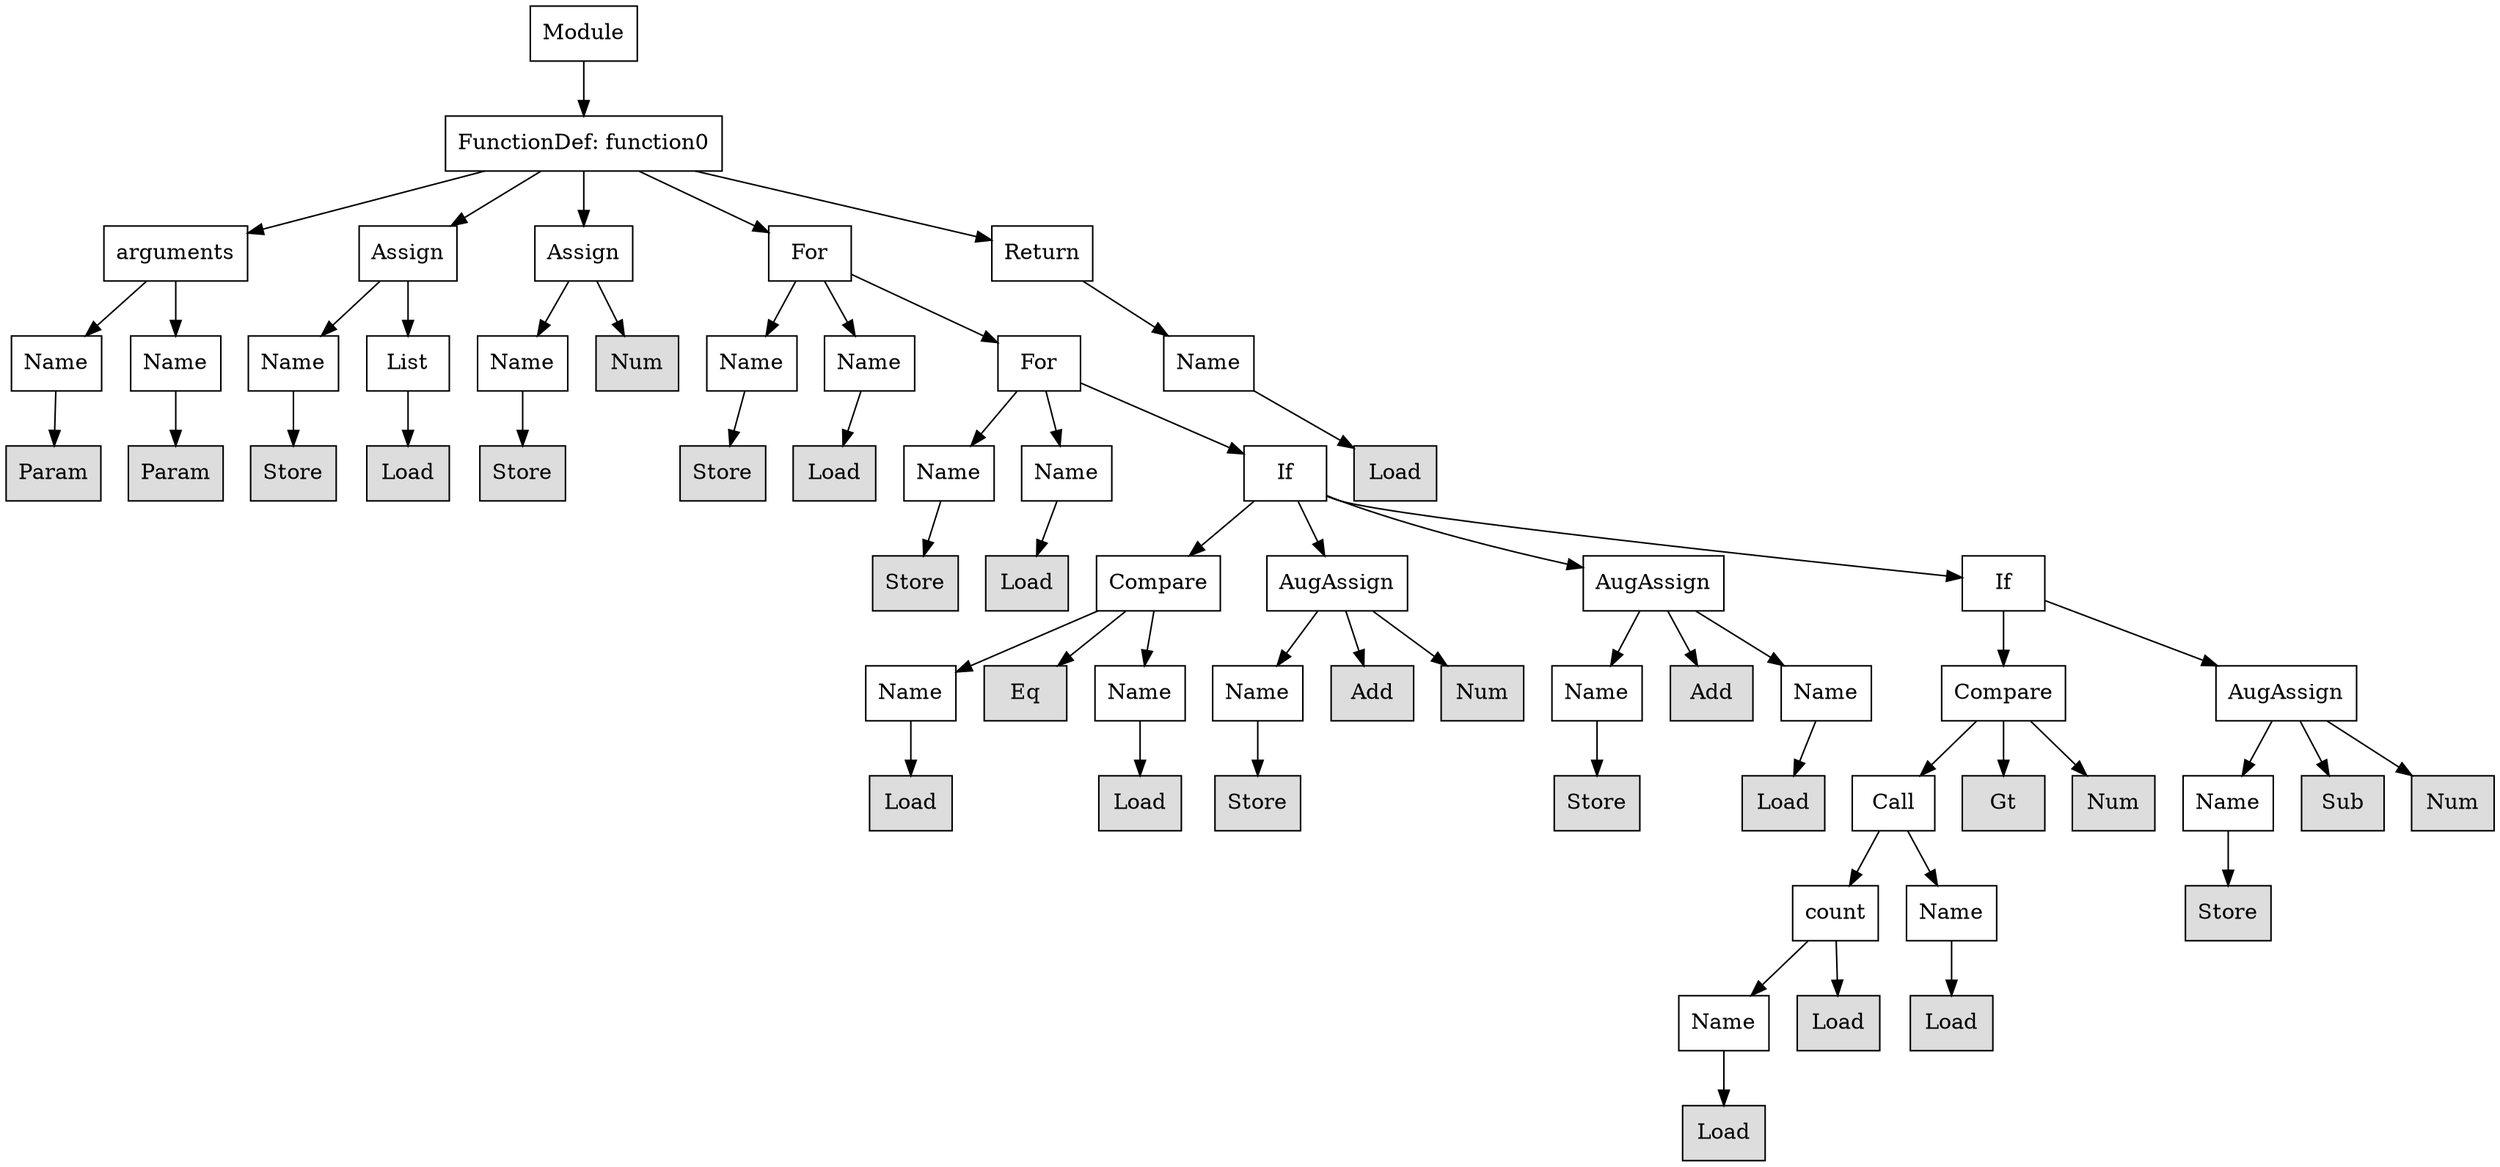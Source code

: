 digraph G {
n0 [shape=rect, label="Module"];
n1 [shape=rect, label="FunctionDef: function0"];
n2 [shape=rect, label="arguments"];
n3 [shape=rect, label="Assign"];
n4 [shape=rect, label="Assign"];
n5 [shape=rect, label="For"];
n6 [shape=rect, label="Return"];
n7 [shape=rect, label="Name"];
n8 [shape=rect, label="Name"];
n9 [shape=rect, label="Name"];
n10 [shape=rect, label="List"];
n11 [shape=rect, label="Name"];
n12 [shape=rect, label="Num" style="filled" fillcolor="#dddddd"];
n13 [shape=rect, label="Name"];
n14 [shape=rect, label="Name"];
n15 [shape=rect, label="For"];
n16 [shape=rect, label="Name"];
n17 [shape=rect, label="Param" style="filled" fillcolor="#dddddd"];
n18 [shape=rect, label="Param" style="filled" fillcolor="#dddddd"];
n19 [shape=rect, label="Store" style="filled" fillcolor="#dddddd"];
n20 [shape=rect, label="Load" style="filled" fillcolor="#dddddd"];
n21 [shape=rect, label="Store" style="filled" fillcolor="#dddddd"];
n22 [shape=rect, label="Store" style="filled" fillcolor="#dddddd"];
n23 [shape=rect, label="Load" style="filled" fillcolor="#dddddd"];
n24 [shape=rect, label="Name"];
n25 [shape=rect, label="Name"];
n26 [shape=rect, label="If"];
n27 [shape=rect, label="Load" style="filled" fillcolor="#dddddd"];
n28 [shape=rect, label="Store" style="filled" fillcolor="#dddddd"];
n29 [shape=rect, label="Load" style="filled" fillcolor="#dddddd"];
n30 [shape=rect, label="Compare"];
n31 [shape=rect, label="AugAssign"];
n32 [shape=rect, label="AugAssign"];
n33 [shape=rect, label="If"];
n34 [shape=rect, label="Name"];
n35 [shape=rect, label="Eq" style="filled" fillcolor="#dddddd"];
n36 [shape=rect, label="Name"];
n37 [shape=rect, label="Name"];
n38 [shape=rect, label="Add" style="filled" fillcolor="#dddddd"];
n39 [shape=rect, label="Num" style="filled" fillcolor="#dddddd"];
n40 [shape=rect, label="Name"];
n41 [shape=rect, label="Add" style="filled" fillcolor="#dddddd"];
n42 [shape=rect, label="Name"];
n43 [shape=rect, label="Compare"];
n44 [shape=rect, label="AugAssign"];
n45 [shape=rect, label="Load" style="filled" fillcolor="#dddddd"];
n46 [shape=rect, label="Load" style="filled" fillcolor="#dddddd"];
n47 [shape=rect, label="Store" style="filled" fillcolor="#dddddd"];
n48 [shape=rect, label="Store" style="filled" fillcolor="#dddddd"];
n49 [shape=rect, label="Load" style="filled" fillcolor="#dddddd"];
n50 [shape=rect, label="Call"];
n51 [shape=rect, label="Gt" style="filled" fillcolor="#dddddd"];
n52 [shape=rect, label="Num" style="filled" fillcolor="#dddddd"];
n53 [shape=rect, label="Name"];
n54 [shape=rect, label="Sub" style="filled" fillcolor="#dddddd"];
n55 [shape=rect, label="Num" style="filled" fillcolor="#dddddd"];
n56 [shape=rect, label="count"];
n57 [shape=rect, label="Name"];
n58 [shape=rect, label="Store" style="filled" fillcolor="#dddddd"];
n59 [shape=rect, label="Name"];
n60 [shape=rect, label="Load" style="filled" fillcolor="#dddddd"];
n61 [shape=rect, label="Load" style="filled" fillcolor="#dddddd"];
n62 [shape=rect, label="Load" style="filled" fillcolor="#dddddd"];
n0 -> n1;
n1 -> n2;
n1 -> n3;
n1 -> n4;
n1 -> n5;
n1 -> n6;
n2 -> n7;
n2 -> n8;
n3 -> n9;
n3 -> n10;
n4 -> n11;
n4 -> n12;
n5 -> n13;
n5 -> n14;
n5 -> n15;
n6 -> n16;
n7 -> n17;
n8 -> n18;
n9 -> n19;
n10 -> n20;
n11 -> n21;
n13 -> n22;
n14 -> n23;
n15 -> n24;
n15 -> n25;
n15 -> n26;
n16 -> n27;
n24 -> n28;
n25 -> n29;
n26 -> n30;
n26 -> n31;
n26 -> n32;
n26 -> n33;
n30 -> n34;
n30 -> n35;
n30 -> n36;
n31 -> n37;
n31 -> n38;
n31 -> n39;
n32 -> n40;
n32 -> n41;
n32 -> n42;
n33 -> n43;
n33 -> n44;
n34 -> n45;
n36 -> n46;
n37 -> n47;
n40 -> n48;
n42 -> n49;
n43 -> n50;
n43 -> n51;
n43 -> n52;
n44 -> n53;
n44 -> n54;
n44 -> n55;
n50 -> n56;
n50 -> n57;
n53 -> n58;
n56 -> n59;
n56 -> n60;
n57 -> n61;
n59 -> n62;
}
